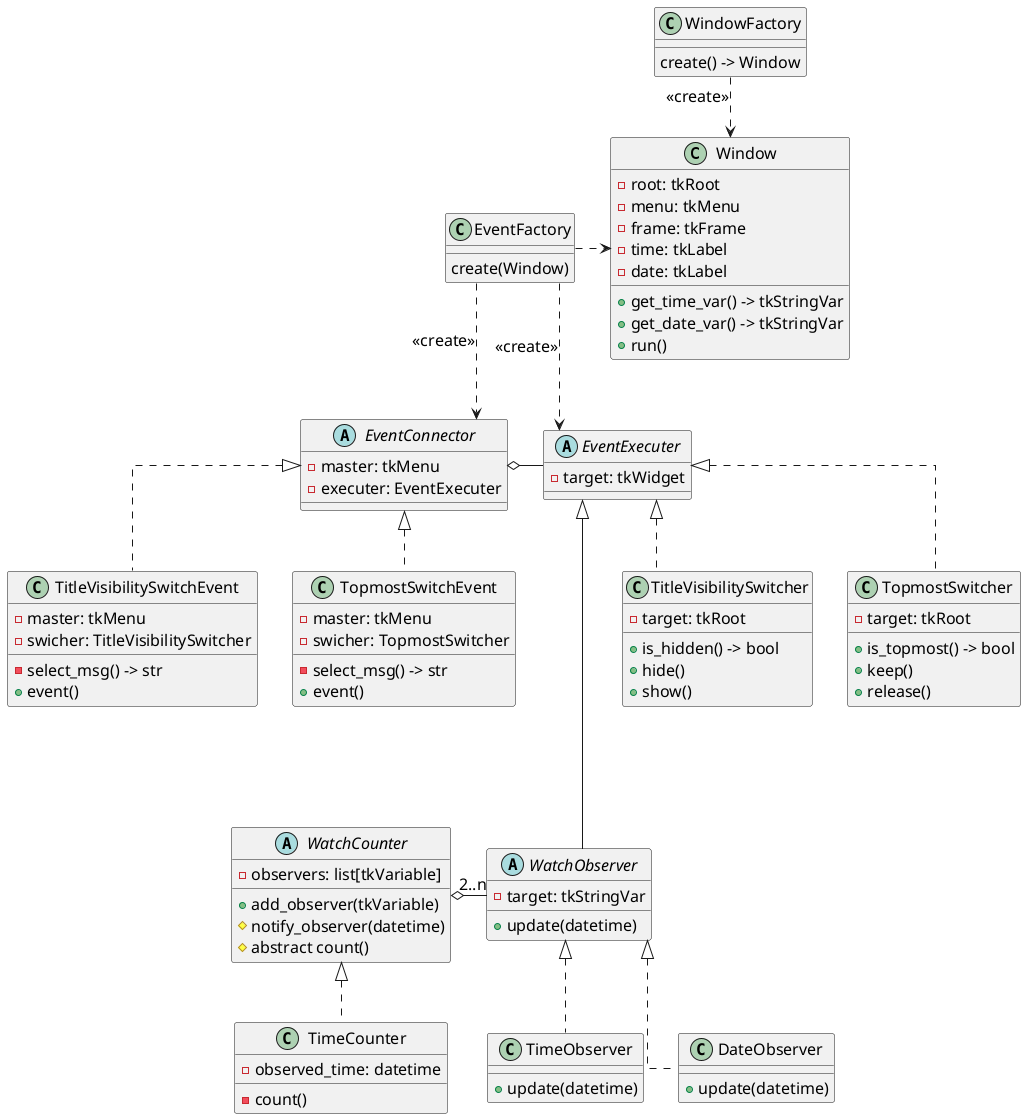 @startuml Class
skinparam {
   defaultfontsize 16
   linetype ortho
}
class "Window" as w {
    - root: tkRoot
    - menu: tkMenu
    - frame: tkFrame
    - time: tkLabel
    - date: tkLabel
    + get_time_var() -> tkStringVar
    + get_date_var() -> tkStringVar
    + run()
}
class "WindowFactory" as wf {
    create() -> Window
}
wf ..> w: <<create>>

class "EventFactory" as ef {
    create(Window)
}
ef .r.> w
abstract class "EventConnector" as ec {
    - master: tkMenu
    - executer: EventExecuter
}
abstract class "EventExecuter" as ee {
    - target: tkWidget
}
ec o-r- ee
ef ..> ec: <<create>>
ef ..> ee: <<create>>

class "TitleVisibilitySwitcher" as tvs {
    - target: tkRoot
    + is_hidden() -> bool
    + hide()
    + show()
}
ee <|.. tvs

class "TitleVisibilitySwitchEvent" as tvse {
    - master: tkMenu
    - swicher: TitleVisibilitySwitcher
    - select_msg() -> str
    + event()
}
ec <|.. tvse

class "TopmostSwitcher" as tms {
    - target: tkRoot
    + is_topmost() -> bool
    + keep()
    + release()
}
ee <|.. tms

class "TopmostSwitchEvent" as tmse {
    - master: tkMenu
    - swicher: TopmostSwitcher
    - select_msg() -> str
    + event()
}
ec <|.. tmse

abstract class "WatchObserver" as wo {
    - target: tkStringVar
    + update(datetime)
}
ee <|---- wo

class "TimeObserver" as to {
    + update(datetime)
}
class "DateObserver" as do {
    + update(datetime)
}
wo <|.. to
wo <|.. do

abstract class "WatchCounter" as wc {
    - observers: list[tkVariable]
    + add_observer(tkVariable)
    # notify_observer(datetime)
    # abstract count()
}
class "TimeCounter" as tc {
    - observed_time: datetime
    - count()
}
wc <|.. tc
wo "2..n" -l-o wc
@enduml
